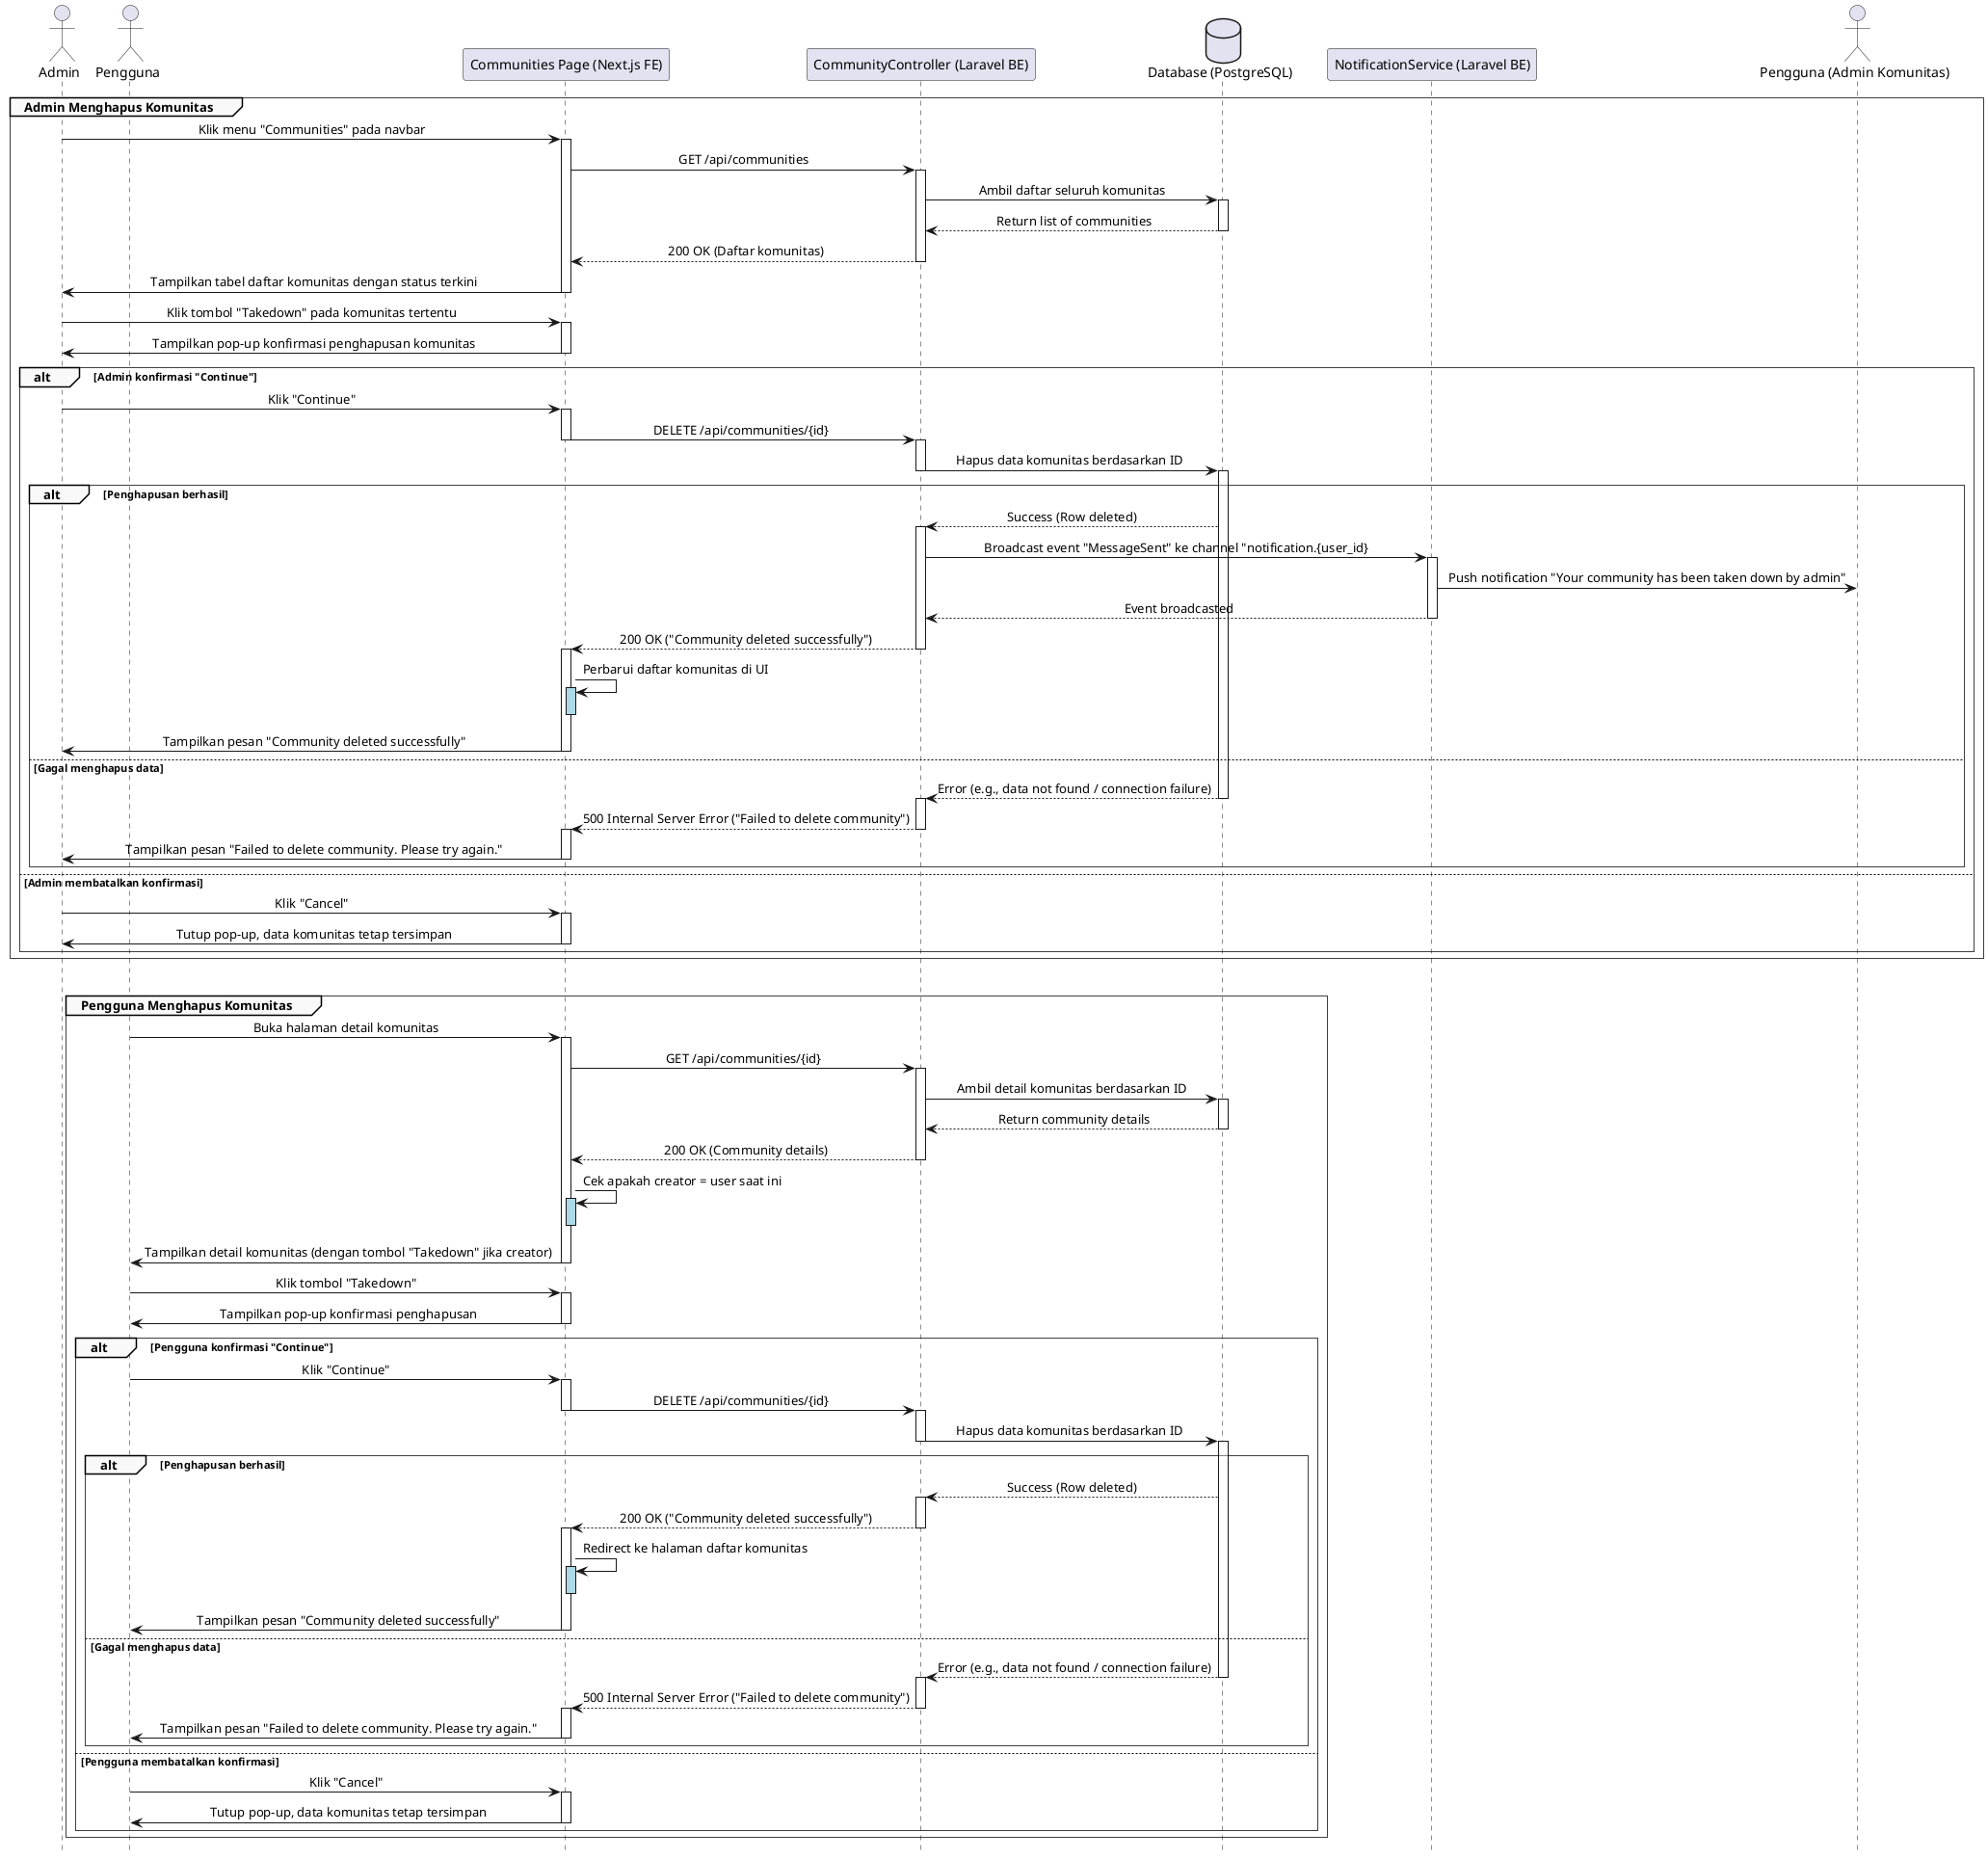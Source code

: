 @startuml
' === Styling ===
skinparam sequence {
    LifelineFooterStrategy none
    MessageAlign center
    ArrowThickness 1
    ParticipantPadding 20
    GroupBorderThickness 0.5
    GroupBackgroundColor #F9F9F9
}
hide footbox

' === Participants ===
actor Admin
actor Pengguna
participant "Communities Page (Next.js FE)" as FE
participant "CommunityController (Laravel BE)" as BE
database "Database (PostgreSQL)" as DB
participant "NotificationService (Laravel BE)" as NS
actor "Pengguna (Admin Komunitas)" as FE_Creator

' === Flow A: Admin Menghapus Komunitas ===
group Admin Menghapus Komunitas
    Admin -> FE: Klik menu "Communities" pada navbar
    activate FE
    FE -> BE: GET /api/communities
    activate BE
    BE -> DB: Ambil daftar seluruh komunitas
    activate DB
    DB --> BE: Return list of communities
    deactivate DB
    BE --> FE: 200 OK (Daftar komunitas)
    deactivate BE
    FE -> Admin: Tampilkan tabel daftar komunitas dengan status terkini
    deactivate FE

    Admin -> FE: Klik tombol "Takedown" pada komunitas tertentu
    activate FE
    FE -> Admin: Tampilkan pop-up konfirmasi penghapusan komunitas
    deactivate FE

    alt Admin konfirmasi "Continue"
        Admin -> FE: Klik "Continue"
        activate FE
        FE -> BE: DELETE /api/communities/{id}
        deactivate FE
        activate BE
        BE -> DB: Hapus data komunitas berdasarkan ID
        deactivate BE
        activate DB

        alt Penghapusan berhasil
            DB --> BE: Success (Row deleted)
            activate BE
             ' Kirim notifikasi ke Creator komunitas
            BE -> NS: Broadcast event "MessageSent" ke channel "notification.{user_id}
            activate NS
            NS -> FE_Creator: Push notification "Your community has been taken down by admin"
            NS --> BE: Event broadcasted
            deactivate NS
            BE --> FE: 200 OK ("Community deleted successfully")
            deactivate BE
            activate FE
            FE -> FE: Perbarui daftar komunitas di UI
            activate FE #LightBlue
            deactivate FE #LightBlue
            FE -> Admin: Tampilkan pesan "Community deleted successfully"
            deactivate FE



        else Gagal menghapus data
            DB --> BE: Error (e.g., data not found / connection failure)
            deactivate DB
            activate BE
            BE --> FE: 500 Internal Server Error ("Failed to delete community")
            deactivate BE
            activate FE
            FE -> Admin: Tampilkan pesan "Failed to delete community. Please try again."
            deactivate FE
        end

    else Admin membatalkan konfirmasi
        Admin -> FE: Klik "Cancel"
        activate FE
        FE -> Admin: Tutup pop-up, data komunitas tetap tersimpan
        deactivate FE
    end
end

|||


' === Flow B: User Menghapus Komunitas ===
group Pengguna Menghapus Komunitas
    Pengguna -> FE: Buka halaman detail komunitas
    activate FE
    FE -> BE: GET /api/communities/{id}
    
    activate BE
    BE -> DB: Ambil detail komunitas berdasarkan ID
    activate DB
    DB --> BE: Return community details
    deactivate DB
    BE --> FE: 200 OK (Community details)
    deactivate BE
    FE -> FE: Cek apakah creator = user saat ini
    activate FE #LightBlue
    deactivate FE #LightBlue
    FE -> Pengguna: Tampilkan detail komunitas (dengan tombol "Takedown" jika creator)
    deactivate FE

    Pengguna -> FE: Klik tombol "Takedown"
    activate FE
    FE -> Pengguna: Tampilkan pop-up konfirmasi penghapusan
    deactivate FE

    alt Pengguna konfirmasi "Continue"
        Pengguna -> FE: Klik "Continue"
        activate FE
        FE -> BE: DELETE /api/communities/{id}
        deactivate FE
        activate BE
        BE -> DB: Hapus data komunitas berdasarkan ID
        deactivate BE
        activate DB

        alt Penghapusan berhasil
            DB --> BE: Success (Row deleted)
            activate BE
            BE --> FE: 200 OK ("Community deleted successfully")
            deactivate BE
            activate FE
            FE -> FE: Redirect ke halaman daftar komunitas
            activate FE #LightBlue
            deactivate FE #LightBlue
            FE -> Pengguna: Tampilkan pesan "Community deleted successfully"
            deactivate FE

        else Gagal menghapus data
            DB --> BE: Error (e.g., data not found / connection failure)
            deactivate DB
            activate BE
            BE --> FE: 500 Internal Server Error ("Failed to delete community")
            deactivate BE
            activate FE
            FE -> Pengguna: Tampilkan pesan "Failed to delete community. Please try again."
            deactivate FE
        end

    else Pengguna membatalkan konfirmasi
        Pengguna -> FE: Klik "Cancel"
        activate FE
        FE -> Pengguna: Tutup pop-up, data komunitas tetap tersimpan
        deactivate FE
    end
end

@enduml